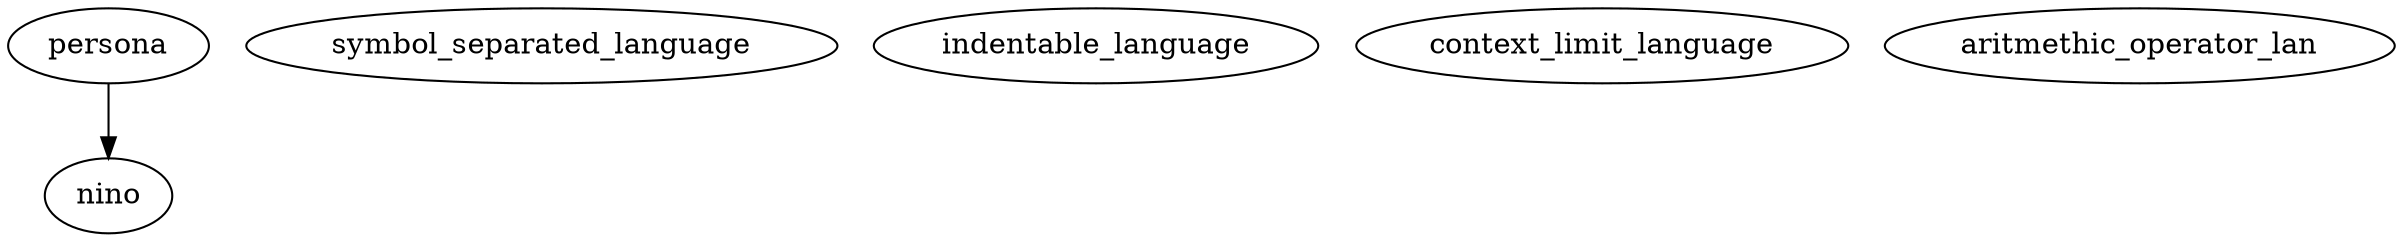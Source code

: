digraph A{ persona -> nino; persona; symbol_separated_language; indentable_language; context_limit_language; aritmethic_operator_lan; }